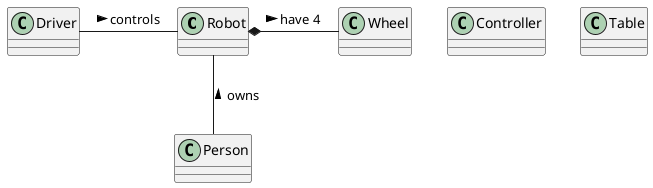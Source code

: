 @startuml
class Robot {

}

class Controller {

}

class Table {

}

Driver - Robot : controls >
Robot *- Wheel : have 4 >
Robot -- Person : < owns
@enduml